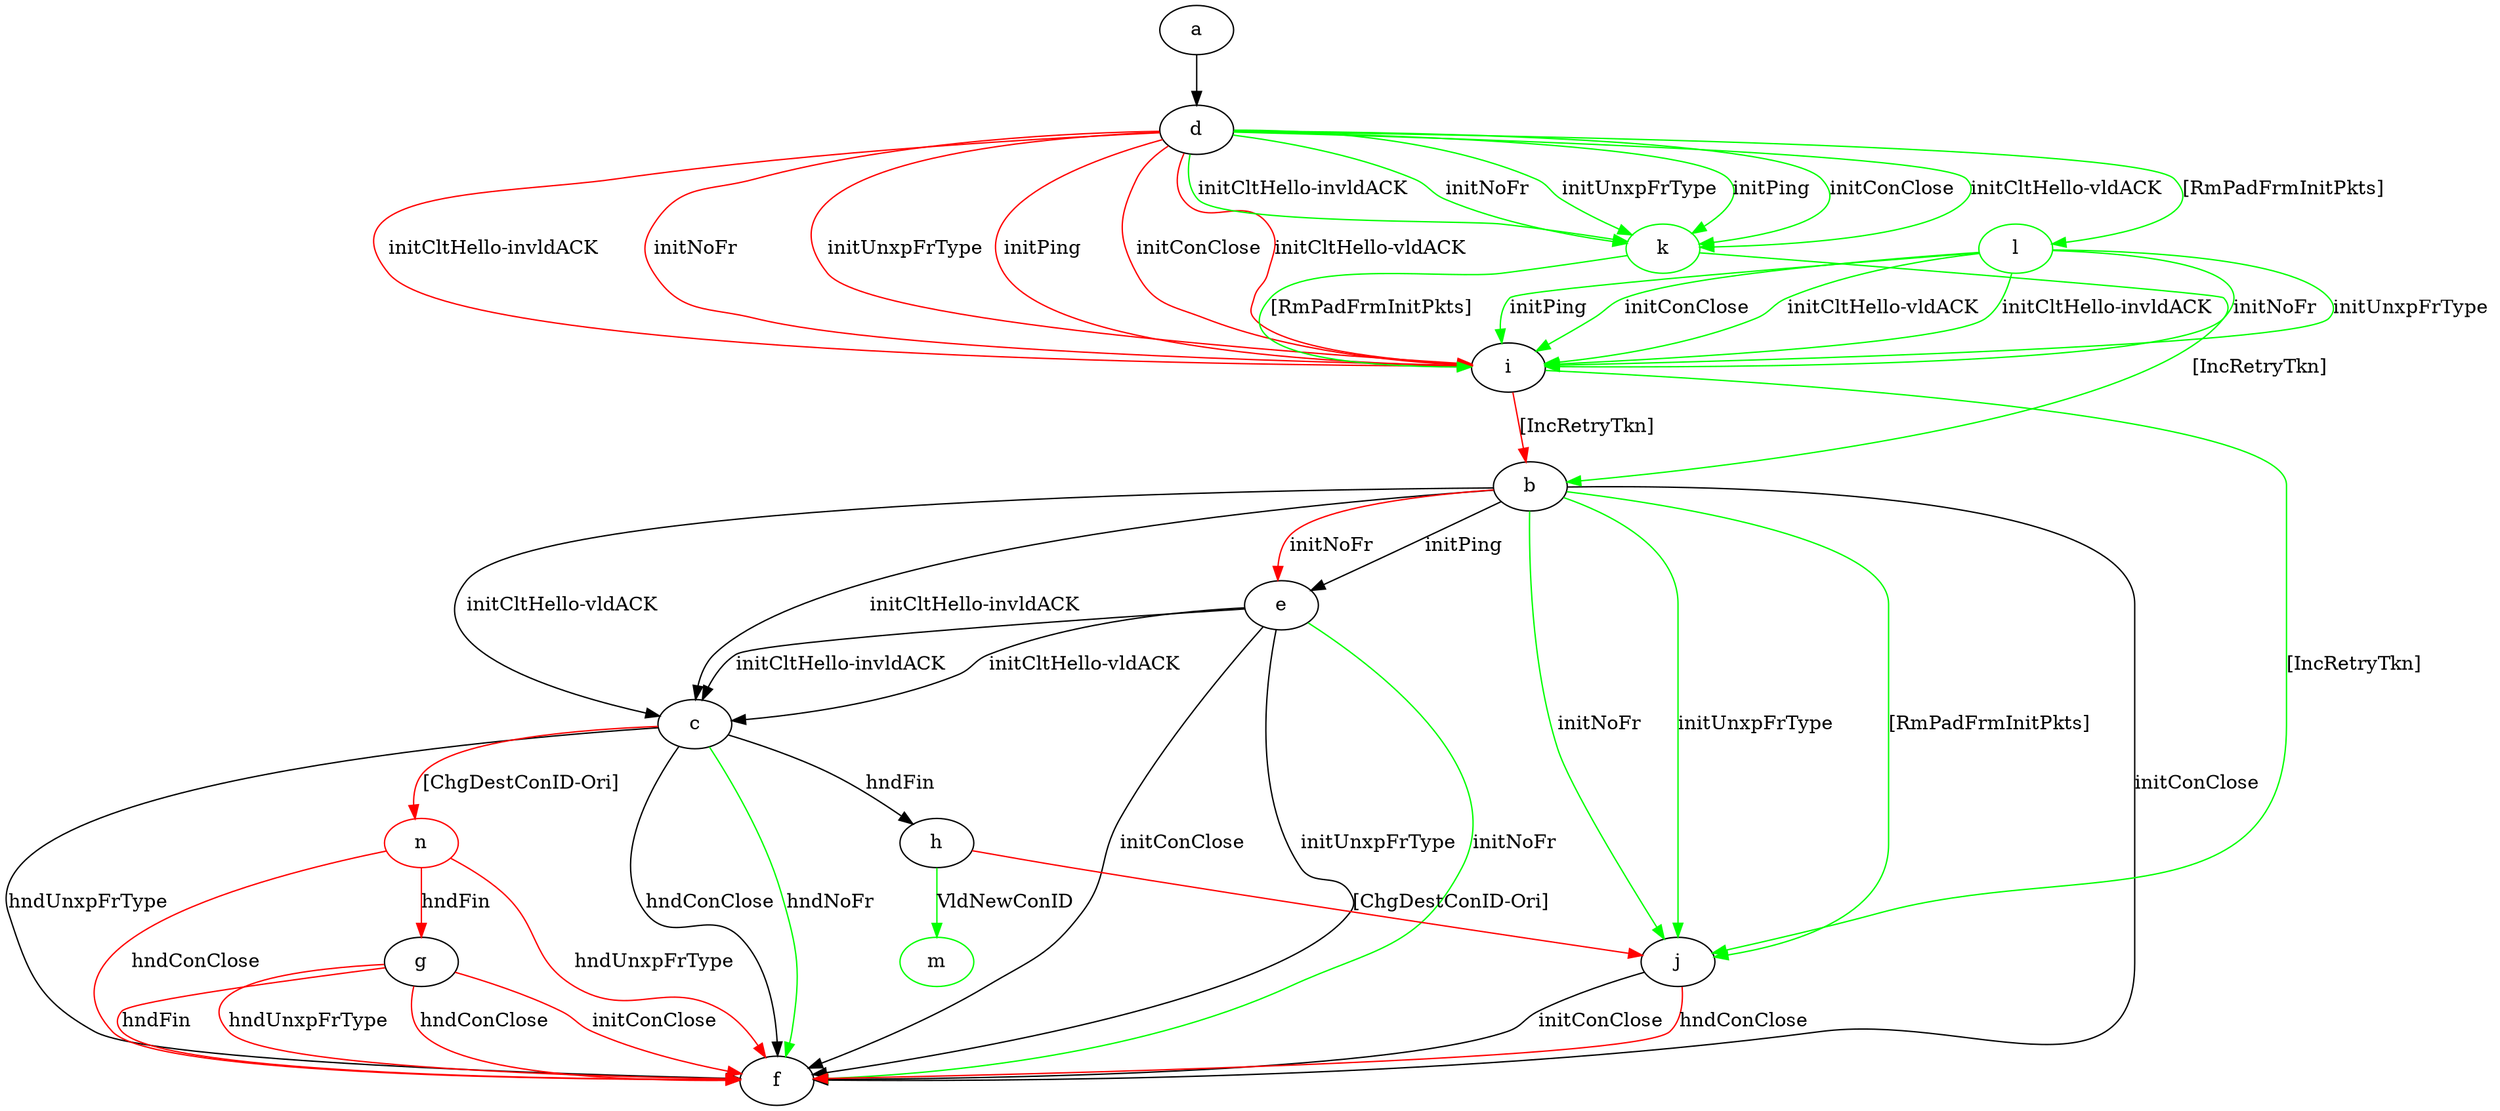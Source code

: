 digraph "" {
	a -> d	[key=0];
	b -> c	[key=0,
		label="initCltHello-vldACK "];
	b -> c	[key=1,
		label="initCltHello-invldACK "];
	b -> e	[key=0,
		label="initPing "];
	b -> e	[key=1,
		color=red,
		label="initNoFr "];
	b -> f	[key=0,
		label="initConClose "];
	b -> j	[key=0,
		color=green,
		label="initNoFr "];
	b -> j	[key=1,
		color=green,
		label="initUnxpFrType "];
	b -> j	[key=2,
		color=green,
		label="[RmPadFrmInitPkts] "];
	c -> f	[key=0,
		label="hndUnxpFrType "];
	c -> f	[key=1,
		label="hndConClose "];
	c -> f	[key=2,
		color=green,
		label="hndNoFr "];
	c -> h	[key=0,
		label="hndFin "];
	n	[color=red];
	c -> n	[key=0,
		color=red,
		label="[ChgDestConID-Ori] "];
	d -> i	[key=0,
		color=red,
		label="initPing "];
	d -> i	[key=1,
		color=red,
		label="initConClose "];
	d -> i	[key=2,
		color=red,
		label="initCltHello-vldACK "];
	d -> i	[key=3,
		color=red,
		label="initCltHello-invldACK "];
	d -> i	[key=4,
		color=red,
		label="initNoFr "];
	d -> i	[key=5,
		color=red,
		label="initUnxpFrType "];
	k	[color=green];
	d -> k	[key=0,
		color=green,
		label="initPing "];
	d -> k	[key=1,
		color=green,
		label="initConClose "];
	d -> k	[key=2,
		color=green,
		label="initCltHello-vldACK "];
	d -> k	[key=3,
		color=green,
		label="initCltHello-invldACK "];
	d -> k	[key=4,
		color=green,
		label="initNoFr "];
	d -> k	[key=5,
		color=green,
		label="initUnxpFrType "];
	l	[color=green];
	d -> l	[key=0,
		color=green,
		label="[RmPadFrmInitPkts] "];
	e -> c	[key=0,
		label="initCltHello-vldACK "];
	e -> c	[key=1,
		label="initCltHello-invldACK "];
	e -> f	[key=0,
		label="initConClose "];
	e -> f	[key=1,
		label="initUnxpFrType "];
	e -> f	[key=2,
		color=green,
		label="initNoFr "];
	g -> f	[key=0,
		color=red,
		label="initConClose "];
	g -> f	[key=1,
		color=red,
		label="hndFin "];
	g -> f	[key=2,
		color=red,
		label="hndUnxpFrType "];
	g -> f	[key=3,
		color=red,
		label="hndConClose "];
	h -> j	[key=0,
		color=red,
		label="[ChgDestConID-Ori] "];
	m	[color=green];
	h -> m	[key=0,
		color=green,
		label="VldNewConID "];
	i -> b	[key=0,
		color=red,
		label="[IncRetryTkn] "];
	i -> j	[key=0,
		color=green,
		label="[IncRetryTkn] "];
	j -> f	[key=0,
		label="initConClose "];
	j -> f	[key=1,
		color=red,
		label="hndConClose "];
	k -> b	[key=0,
		color=green,
		label="[IncRetryTkn] "];
	k -> i	[key=0,
		color=green,
		label="[RmPadFrmInitPkts] "];
	l -> i	[key=0,
		color=green,
		label="initPing "];
	l -> i	[key=1,
		color=green,
		label="initConClose "];
	l -> i	[key=2,
		color=green,
		label="initCltHello-vldACK "];
	l -> i	[key=3,
		color=green,
		label="initCltHello-invldACK "];
	l -> i	[key=4,
		color=green,
		label="initNoFr "];
	l -> i	[key=5,
		color=green,
		label="initUnxpFrType "];
	n -> f	[key=0,
		color=red,
		label="hndUnxpFrType "];
	n -> f	[key=1,
		color=red,
		label="hndConClose "];
	n -> g	[key=0,
		color=red,
		label="hndFin "];
}
